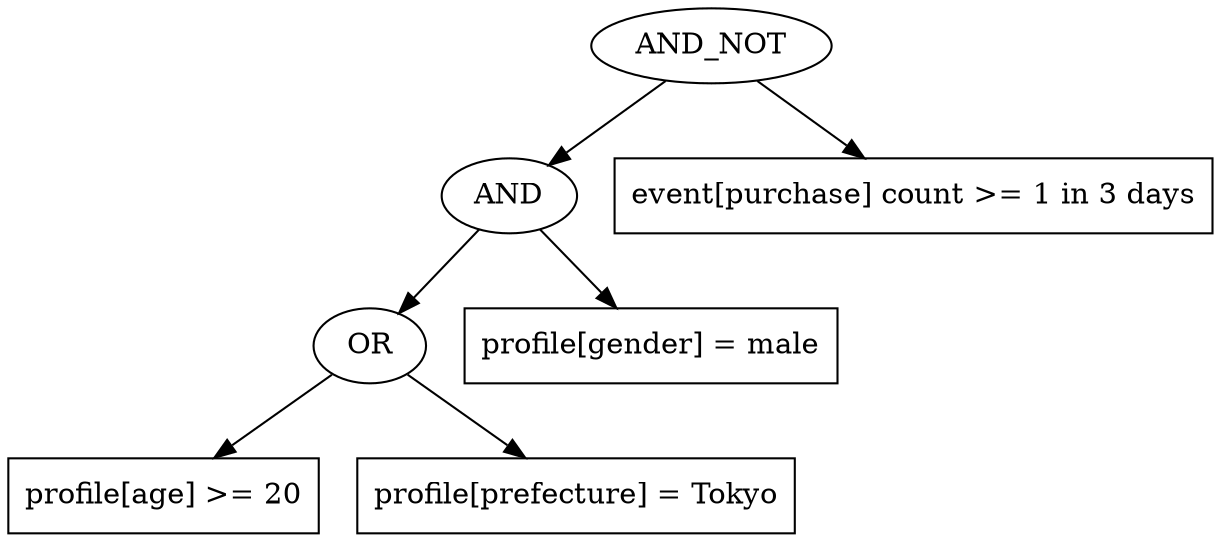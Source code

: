 digraph segmentation_tree {
  AND;
  AND_NOT;
  OR;

  profile1 [label = "profile[age] >= 20", shape = box];
  profile2 [label = "profile[prefecture] = Tokyo", shape = box];
  profile3 [label = "profile[gender] = male", shape = box];
  event1 [label = "event[purchase] count >= 1 in 3 days", shape = box];

  OR -> profile1;
  OR -> profile2;
  AND -> OR;
  AND -> profile3;
  AND_NOT -> AND;
  AND_NOT -> event1;
}
